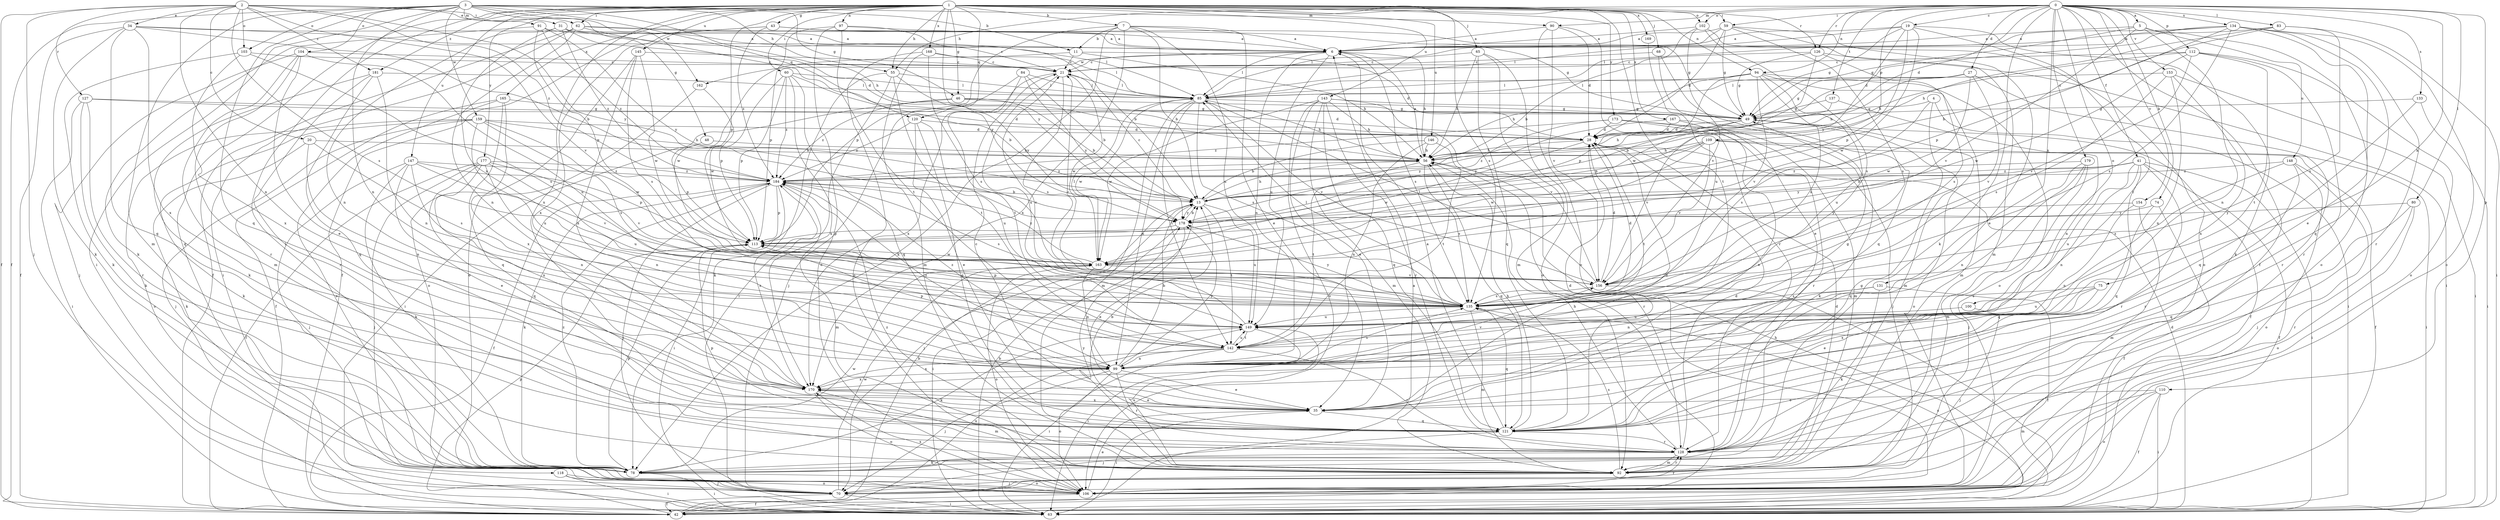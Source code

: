 strict digraph  {
0;
1;
2;
3;
4;
5;
6;
7;
11;
13;
19;
20;
21;
27;
28;
31;
34;
35;
41;
42;
43;
46;
48;
49;
55;
56;
59;
60;
62;
63;
65;
68;
70;
74;
75;
78;
80;
83;
84;
85;
90;
91;
92;
94;
97;
99;
100;
102;
103;
104;
106;
109;
110;
112;
113;
118;
120;
121;
126;
127;
128;
131;
133;
134;
135;
137;
142;
143;
145;
146;
147;
148;
149;
153;
154;
156;
159;
162;
163;
165;
167;
168;
169;
170;
173;
177;
178;
179;
181;
184;
0 -> 5  [label=a];
0 -> 19  [label=c];
0 -> 27  [label=d];
0 -> 28  [label=d];
0 -> 41  [label=f];
0 -> 42  [label=f];
0 -> 55  [label=h];
0 -> 59  [label=i];
0 -> 74  [label=k];
0 -> 75  [label=k];
0 -> 78  [label=k];
0 -> 80  [label=l];
0 -> 83  [label=l];
0 -> 90  [label=m];
0 -> 94  [label=n];
0 -> 100  [label=o];
0 -> 102  [label=o];
0 -> 109  [label=p];
0 -> 110  [label=p];
0 -> 112  [label=p];
0 -> 126  [label=r];
0 -> 131  [label=s];
0 -> 133  [label=s];
0 -> 134  [label=s];
0 -> 137  [label=t];
0 -> 153  [label=v];
0 -> 154  [label=v];
0 -> 179  [label=z];
1 -> 7  [label=b];
1 -> 43  [label=g];
1 -> 46  [label=g];
1 -> 55  [label=h];
1 -> 59  [label=i];
1 -> 60  [label=i];
1 -> 62  [label=i];
1 -> 65  [label=j];
1 -> 68  [label=j];
1 -> 94  [label=n];
1 -> 97  [label=n];
1 -> 102  [label=o];
1 -> 113  [label=p];
1 -> 118  [label=q];
1 -> 120  [label=q];
1 -> 126  [label=r];
1 -> 135  [label=s];
1 -> 142  [label=t];
1 -> 143  [label=u];
1 -> 145  [label=u];
1 -> 146  [label=u];
1 -> 147  [label=u];
1 -> 165  [label=x];
1 -> 167  [label=x];
1 -> 168  [label=x];
1 -> 169  [label=x];
1 -> 170  [label=x];
1 -> 173  [label=y];
1 -> 177  [label=y];
1 -> 178  [label=y];
1 -> 181  [label=z];
1 -> 78  [label=l];
2 -> 20  [label=c];
2 -> 31  [label=e];
2 -> 34  [label=e];
2 -> 42  [label=f];
2 -> 62  [label=i];
2 -> 70  [label=j];
2 -> 99  [label=n];
2 -> 103  [label=o];
2 -> 127  [label=r];
2 -> 135  [label=s];
2 -> 156  [label=v];
2 -> 178  [label=y];
2 -> 181  [label=z];
2 -> 184  [label=z];
3 -> 11  [label=b];
3 -> 42  [label=f];
3 -> 46  [label=g];
3 -> 48  [label=g];
3 -> 55  [label=h];
3 -> 56  [label=h];
3 -> 63  [label=i];
3 -> 90  [label=m];
3 -> 91  [label=m];
3 -> 92  [label=m];
3 -> 99  [label=n];
3 -> 103  [label=o];
3 -> 104  [label=o];
3 -> 120  [label=q];
3 -> 121  [label=q];
3 -> 159  [label=w];
3 -> 162  [label=w];
4 -> 49  [label=g];
4 -> 63  [label=i];
4 -> 92  [label=m];
4 -> 135  [label=s];
5 -> 6  [label=a];
5 -> 49  [label=g];
5 -> 99  [label=n];
5 -> 106  [label=o];
5 -> 148  [label=u];
5 -> 156  [label=v];
6 -> 21  [label=c];
6 -> 56  [label=h];
6 -> 85  [label=l];
6 -> 99  [label=n];
6 -> 135  [label=s];
6 -> 149  [label=u];
6 -> 162  [label=w];
7 -> 6  [label=a];
7 -> 11  [label=b];
7 -> 13  [label=b];
7 -> 35  [label=e];
7 -> 78  [label=k];
7 -> 113  [label=p];
7 -> 149  [label=u];
7 -> 170  [label=x];
11 -> 21  [label=c];
11 -> 28  [label=d];
11 -> 56  [label=h];
11 -> 163  [label=w];
13 -> 21  [label=c];
13 -> 56  [label=h];
13 -> 70  [label=j];
13 -> 142  [label=t];
13 -> 149  [label=u];
13 -> 178  [label=y];
19 -> 6  [label=a];
19 -> 49  [label=g];
19 -> 78  [label=k];
19 -> 85  [label=l];
19 -> 113  [label=p];
19 -> 142  [label=t];
19 -> 163  [label=w];
19 -> 178  [label=y];
20 -> 56  [label=h];
20 -> 78  [label=k];
20 -> 99  [label=n];
20 -> 135  [label=s];
21 -> 85  [label=l];
21 -> 135  [label=s];
21 -> 149  [label=u];
21 -> 163  [label=w];
21 -> 170  [label=x];
27 -> 49  [label=g];
27 -> 56  [label=h];
27 -> 85  [label=l];
27 -> 128  [label=r];
27 -> 156  [label=v];
27 -> 163  [label=w];
28 -> 56  [label=h];
28 -> 142  [label=t];
28 -> 163  [label=w];
31 -> 6  [label=a];
31 -> 28  [label=d];
31 -> 85  [label=l];
31 -> 99  [label=n];
31 -> 135  [label=s];
31 -> 184  [label=z];
34 -> 6  [label=a];
34 -> 13  [label=b];
34 -> 21  [label=c];
34 -> 42  [label=f];
34 -> 78  [label=k];
34 -> 121  [label=q];
34 -> 170  [label=x];
35 -> 21  [label=c];
35 -> 28  [label=d];
35 -> 63  [label=i];
35 -> 121  [label=q];
35 -> 170  [label=x];
41 -> 13  [label=b];
41 -> 42  [label=f];
41 -> 63  [label=i];
41 -> 99  [label=n];
41 -> 121  [label=q];
41 -> 128  [label=r];
41 -> 149  [label=u];
41 -> 178  [label=y];
41 -> 184  [label=z];
42 -> 6  [label=a];
42 -> 13  [label=b];
42 -> 56  [label=h];
42 -> 113  [label=p];
42 -> 149  [label=u];
43 -> 6  [label=a];
43 -> 42  [label=f];
43 -> 49  [label=g];
43 -> 170  [label=x];
43 -> 184  [label=z];
46 -> 13  [label=b];
46 -> 28  [label=d];
46 -> 49  [label=g];
46 -> 63  [label=i];
46 -> 184  [label=z];
48 -> 56  [label=h];
48 -> 113  [label=p];
49 -> 28  [label=d];
49 -> 42  [label=f];
49 -> 56  [label=h];
49 -> 106  [label=o];
49 -> 156  [label=v];
55 -> 63  [label=i];
55 -> 78  [label=k];
55 -> 85  [label=l];
55 -> 142  [label=t];
55 -> 178  [label=y];
56 -> 6  [label=a];
56 -> 121  [label=q];
56 -> 128  [label=r];
56 -> 135  [label=s];
56 -> 142  [label=t];
56 -> 184  [label=z];
59 -> 6  [label=a];
59 -> 28  [label=d];
59 -> 35  [label=e];
59 -> 49  [label=g];
59 -> 85  [label=l];
59 -> 92  [label=m];
59 -> 135  [label=s];
60 -> 13  [label=b];
60 -> 85  [label=l];
60 -> 113  [label=p];
60 -> 121  [label=q];
60 -> 163  [label=w];
60 -> 170  [label=x];
60 -> 184  [label=z];
62 -> 6  [label=a];
62 -> 42  [label=f];
62 -> 49  [label=g];
62 -> 63  [label=i];
62 -> 99  [label=n];
62 -> 178  [label=y];
63 -> 13  [label=b];
63 -> 28  [label=d];
63 -> 135  [label=s];
65 -> 21  [label=c];
65 -> 56  [label=h];
65 -> 92  [label=m];
65 -> 106  [label=o];
65 -> 121  [label=q];
68 -> 21  [label=c];
68 -> 35  [label=e];
68 -> 121  [label=q];
70 -> 42  [label=f];
70 -> 63  [label=i];
70 -> 163  [label=w];
74 -> 42  [label=f];
74 -> 121  [label=q];
74 -> 178  [label=y];
75 -> 35  [label=e];
75 -> 135  [label=s];
75 -> 149  [label=u];
75 -> 170  [label=x];
78 -> 63  [label=i];
78 -> 106  [label=o];
78 -> 113  [label=p];
78 -> 163  [label=w];
78 -> 184  [label=z];
80 -> 106  [label=o];
80 -> 121  [label=q];
80 -> 128  [label=r];
80 -> 178  [label=y];
83 -> 6  [label=a];
83 -> 13  [label=b];
83 -> 56  [label=h];
83 -> 63  [label=i];
83 -> 135  [label=s];
84 -> 13  [label=b];
84 -> 70  [label=j];
84 -> 85  [label=l];
84 -> 142  [label=t];
84 -> 178  [label=y];
85 -> 49  [label=g];
85 -> 56  [label=h];
85 -> 92  [label=m];
85 -> 99  [label=n];
85 -> 135  [label=s];
85 -> 142  [label=t];
85 -> 156  [label=v];
85 -> 163  [label=w];
90 -> 6  [label=a];
90 -> 28  [label=d];
90 -> 106  [label=o];
90 -> 128  [label=r];
90 -> 156  [label=v];
91 -> 6  [label=a];
91 -> 78  [label=k];
91 -> 113  [label=p];
91 -> 178  [label=y];
91 -> 184  [label=z];
92 -> 28  [label=d];
92 -> 70  [label=j];
92 -> 128  [label=r];
92 -> 135  [label=s];
92 -> 149  [label=u];
92 -> 178  [label=y];
92 -> 184  [label=z];
94 -> 56  [label=h];
94 -> 85  [label=l];
94 -> 92  [label=m];
94 -> 106  [label=o];
94 -> 113  [label=p];
94 -> 135  [label=s];
94 -> 149  [label=u];
94 -> 156  [label=v];
97 -> 6  [label=a];
97 -> 13  [label=b];
97 -> 106  [label=o];
97 -> 113  [label=p];
97 -> 142  [label=t];
99 -> 13  [label=b];
99 -> 35  [label=e];
99 -> 49  [label=g];
99 -> 70  [label=j];
99 -> 106  [label=o];
99 -> 128  [label=r];
99 -> 135  [label=s];
99 -> 156  [label=v];
99 -> 170  [label=x];
99 -> 178  [label=y];
99 -> 184  [label=z];
100 -> 70  [label=j];
100 -> 149  [label=u];
102 -> 6  [label=a];
102 -> 13  [label=b];
102 -> 106  [label=o];
102 -> 135  [label=s];
102 -> 156  [label=v];
103 -> 21  [label=c];
103 -> 78  [label=k];
103 -> 135  [label=s];
103 -> 170  [label=x];
104 -> 21  [label=c];
104 -> 35  [label=e];
104 -> 70  [label=j];
104 -> 92  [label=m];
104 -> 128  [label=r];
104 -> 149  [label=u];
106 -> 35  [label=e];
106 -> 42  [label=f];
106 -> 128  [label=r];
106 -> 170  [label=x];
109 -> 13  [label=b];
109 -> 42  [label=f];
109 -> 56  [label=h];
109 -> 63  [label=i];
109 -> 156  [label=v];
109 -> 163  [label=w];
109 -> 184  [label=z];
110 -> 35  [label=e];
110 -> 42  [label=f];
110 -> 63  [label=i];
110 -> 92  [label=m];
110 -> 106  [label=o];
112 -> 21  [label=c];
112 -> 56  [label=h];
112 -> 106  [label=o];
112 -> 128  [label=r];
112 -> 142  [label=t];
112 -> 156  [label=v];
112 -> 163  [label=w];
113 -> 163  [label=w];
118 -> 63  [label=i];
118 -> 70  [label=j];
118 -> 106  [label=o];
120 -> 28  [label=d];
120 -> 35  [label=e];
120 -> 121  [label=q];
120 -> 149  [label=u];
120 -> 184  [label=z];
121 -> 6  [label=a];
121 -> 13  [label=b];
121 -> 28  [label=d];
121 -> 56  [label=h];
121 -> 70  [label=j];
121 -> 128  [label=r];
126 -> 21  [label=c];
126 -> 49  [label=g];
126 -> 63  [label=i];
126 -> 135  [label=s];
126 -> 163  [label=w];
127 -> 28  [label=d];
127 -> 49  [label=g];
127 -> 63  [label=i];
127 -> 78  [label=k];
127 -> 128  [label=r];
128 -> 28  [label=d];
128 -> 49  [label=g];
128 -> 56  [label=h];
128 -> 78  [label=k];
128 -> 92  [label=m];
128 -> 113  [label=p];
131 -> 42  [label=f];
131 -> 78  [label=k];
131 -> 99  [label=n];
131 -> 135  [label=s];
133 -> 49  [label=g];
133 -> 63  [label=i];
133 -> 121  [label=q];
134 -> 6  [label=a];
134 -> 28  [label=d];
134 -> 35  [label=e];
134 -> 85  [label=l];
134 -> 106  [label=o];
134 -> 113  [label=p];
134 -> 121  [label=q];
134 -> 128  [label=r];
134 -> 135  [label=s];
135 -> 21  [label=c];
135 -> 28  [label=d];
135 -> 85  [label=l];
135 -> 92  [label=m];
135 -> 113  [label=p];
135 -> 121  [label=q];
135 -> 149  [label=u];
135 -> 178  [label=y];
137 -> 13  [label=b];
137 -> 49  [label=g];
137 -> 99  [label=n];
142 -> 63  [label=i];
142 -> 99  [label=n];
142 -> 113  [label=p];
142 -> 128  [label=r];
142 -> 149  [label=u];
142 -> 170  [label=x];
142 -> 184  [label=z];
143 -> 35  [label=e];
143 -> 49  [label=g];
143 -> 56  [label=h];
143 -> 92  [label=m];
143 -> 106  [label=o];
143 -> 121  [label=q];
143 -> 128  [label=r];
143 -> 156  [label=v];
143 -> 163  [label=w];
145 -> 21  [label=c];
145 -> 106  [label=o];
145 -> 135  [label=s];
145 -> 163  [label=w];
145 -> 170  [label=x];
146 -> 13  [label=b];
146 -> 56  [label=h];
146 -> 99  [label=n];
146 -> 142  [label=t];
147 -> 35  [label=e];
147 -> 70  [label=j];
147 -> 78  [label=k];
147 -> 99  [label=n];
147 -> 113  [label=p];
147 -> 156  [label=v];
147 -> 184  [label=z];
148 -> 70  [label=j];
148 -> 106  [label=o];
148 -> 128  [label=r];
148 -> 135  [label=s];
148 -> 184  [label=z];
149 -> 21  [label=c];
149 -> 63  [label=i];
149 -> 78  [label=k];
149 -> 142  [label=t];
153 -> 63  [label=i];
153 -> 85  [label=l];
153 -> 99  [label=n];
153 -> 135  [label=s];
153 -> 170  [label=x];
154 -> 92  [label=m];
154 -> 99  [label=n];
154 -> 178  [label=y];
156 -> 28  [label=d];
156 -> 63  [label=i];
156 -> 85  [label=l];
156 -> 135  [label=s];
159 -> 28  [label=d];
159 -> 56  [label=h];
159 -> 70  [label=j];
159 -> 78  [label=k];
159 -> 106  [label=o];
159 -> 135  [label=s];
159 -> 149  [label=u];
159 -> 163  [label=w];
162 -> 106  [label=o];
162 -> 113  [label=p];
163 -> 85  [label=l];
163 -> 99  [label=n];
163 -> 106  [label=o];
163 -> 156  [label=v];
163 -> 184  [label=z];
165 -> 42  [label=f];
165 -> 49  [label=g];
165 -> 106  [label=o];
165 -> 121  [label=q];
165 -> 170  [label=x];
167 -> 28  [label=d];
167 -> 35  [label=e];
167 -> 78  [label=k];
167 -> 178  [label=y];
168 -> 21  [label=c];
168 -> 85  [label=l];
168 -> 92  [label=m];
168 -> 106  [label=o];
168 -> 135  [label=s];
169 -> 149  [label=u];
170 -> 35  [label=e];
170 -> 92  [label=m];
170 -> 106  [label=o];
170 -> 184  [label=z];
173 -> 28  [label=d];
173 -> 70  [label=j];
173 -> 92  [label=m];
173 -> 128  [label=r];
173 -> 178  [label=y];
173 -> 184  [label=z];
177 -> 42  [label=f];
177 -> 70  [label=j];
177 -> 99  [label=n];
177 -> 121  [label=q];
177 -> 149  [label=u];
177 -> 156  [label=v];
177 -> 170  [label=x];
177 -> 184  [label=z];
178 -> 13  [label=b];
178 -> 35  [label=e];
178 -> 63  [label=i];
178 -> 113  [label=p];
179 -> 70  [label=j];
179 -> 92  [label=m];
179 -> 99  [label=n];
179 -> 121  [label=q];
179 -> 184  [label=z];
181 -> 78  [label=k];
181 -> 85  [label=l];
181 -> 99  [label=n];
181 -> 121  [label=q];
181 -> 128  [label=r];
184 -> 13  [label=b];
184 -> 42  [label=f];
184 -> 63  [label=i];
184 -> 70  [label=j];
184 -> 78  [label=k];
184 -> 92  [label=m];
184 -> 113  [label=p];
184 -> 135  [label=s];
}
